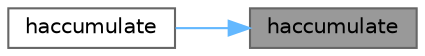 digraph "haccumulate"
{
 // LATEX_PDF_SIZE
  bgcolor="transparent";
  edge [fontname=Helvetica,fontsize=10,labelfontname=Helvetica,labelfontsize=10];
  node [fontname=Helvetica,fontsize=10,shape=box,height=0.2,width=0.4];
  rankdir="RL";
  Node1 [id="Node000001",label="haccumulate",height=0.2,width=0.4,color="gray40", fillcolor="grey60", style="filled", fontcolor="black",tooltip="Accumulate lane-wise sums for a vector."];
  Node1 -> Node2 [id="edge2_Node000001_Node000002",dir="back",color="steelblue1",style="solid",tooltip=" "];
  Node2 [id="Node000002",label="haccumulate",height=0.2,width=0.4,color="grey40", fillcolor="white", style="filled",URL="$astcenc__vecmathlib__common__4_8h.html#a40fd3cc64fcafe4807ef1c7205a0c198",tooltip="Accumulate lane-wise sums for a masked vector."];
}
